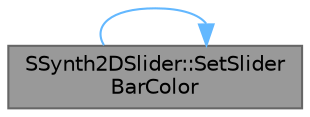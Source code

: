 digraph "SSynth2DSlider::SetSliderBarColor"
{
 // INTERACTIVE_SVG=YES
 // LATEX_PDF_SIZE
  bgcolor="transparent";
  edge [fontname=Helvetica,fontsize=10,labelfontname=Helvetica,labelfontsize=10];
  node [fontname=Helvetica,fontsize=10,shape=box,height=0.2,width=0.4];
  rankdir="LR";
  Node1 [id="Node000001",label="SSynth2DSlider::SetSlider\lBarColor",height=0.2,width=0.4,color="gray40", fillcolor="grey60", style="filled", fontcolor="black",tooltip="See the SliderBarColor attribute."];
  Node1 -> Node1 [id="edge1_Node000001_Node000001",color="steelblue1",style="solid",tooltip=" "];
}

